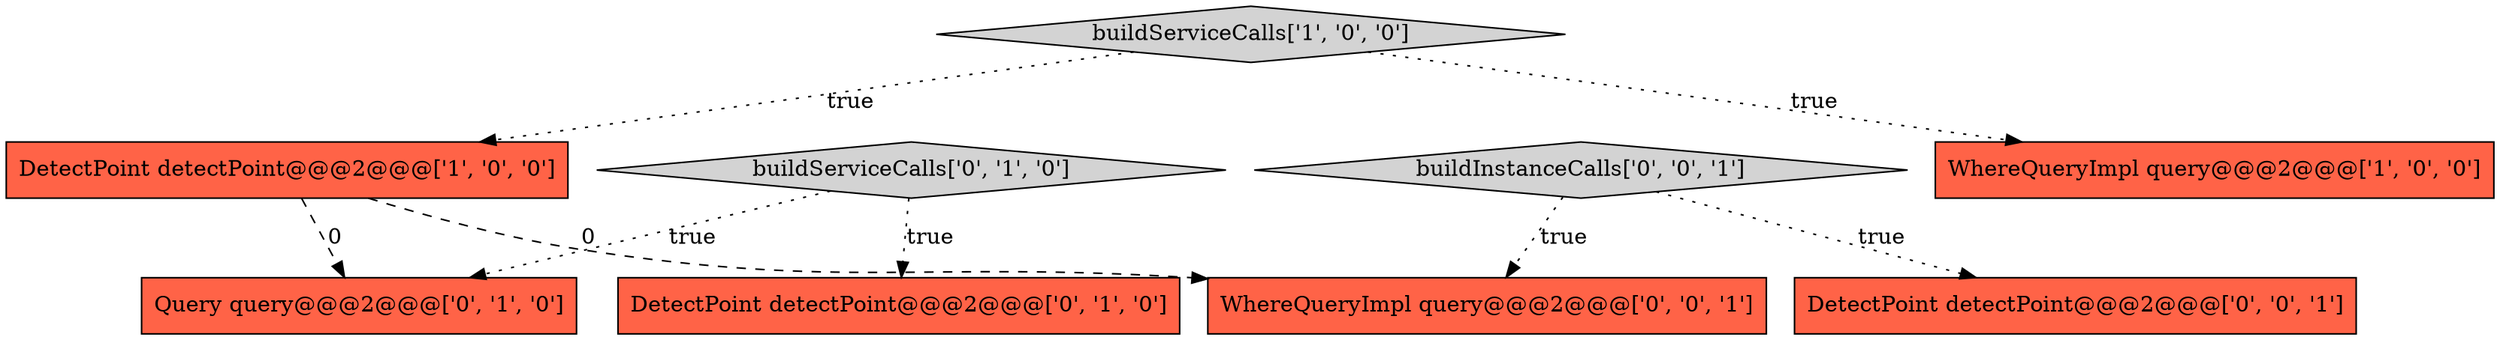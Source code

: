 digraph {
2 [style = filled, label = "DetectPoint detectPoint@@@2@@@['1', '0', '0']", fillcolor = tomato, shape = box image = "AAA1AAABBB1BBB"];
5 [style = filled, label = "buildServiceCalls['0', '1', '0']", fillcolor = lightgray, shape = diamond image = "AAA0AAABBB2BBB"];
1 [style = filled, label = "buildServiceCalls['1', '0', '0']", fillcolor = lightgray, shape = diamond image = "AAA0AAABBB1BBB"];
4 [style = filled, label = "Query query@@@2@@@['0', '1', '0']", fillcolor = tomato, shape = box image = "AAA1AAABBB2BBB"];
3 [style = filled, label = "DetectPoint detectPoint@@@2@@@['0', '1', '0']", fillcolor = tomato, shape = box image = "AAA0AAABBB2BBB"];
7 [style = filled, label = "DetectPoint detectPoint@@@2@@@['0', '0', '1']", fillcolor = tomato, shape = box image = "AAA0AAABBB3BBB"];
8 [style = filled, label = "WhereQueryImpl query@@@2@@@['0', '0', '1']", fillcolor = tomato, shape = box image = "AAA0AAABBB3BBB"];
0 [style = filled, label = "WhereQueryImpl query@@@2@@@['1', '0', '0']", fillcolor = tomato, shape = box image = "AAA0AAABBB1BBB"];
6 [style = filled, label = "buildInstanceCalls['0', '0', '1']", fillcolor = lightgray, shape = diamond image = "AAA0AAABBB3BBB"];
1->0 [style = dotted, label="true"];
5->3 [style = dotted, label="true"];
1->2 [style = dotted, label="true"];
6->8 [style = dotted, label="true"];
2->8 [style = dashed, label="0"];
5->4 [style = dotted, label="true"];
2->4 [style = dashed, label="0"];
6->7 [style = dotted, label="true"];
}
